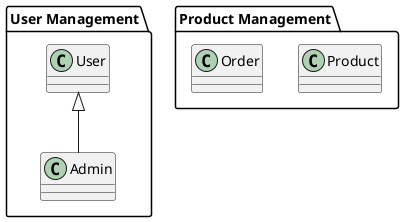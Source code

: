 @startuml
package "User Management" {
  class User
  class Admin
  User <|-- Admin
}

package "Product Management" {
  class Product
  class Order
}
@enduml
